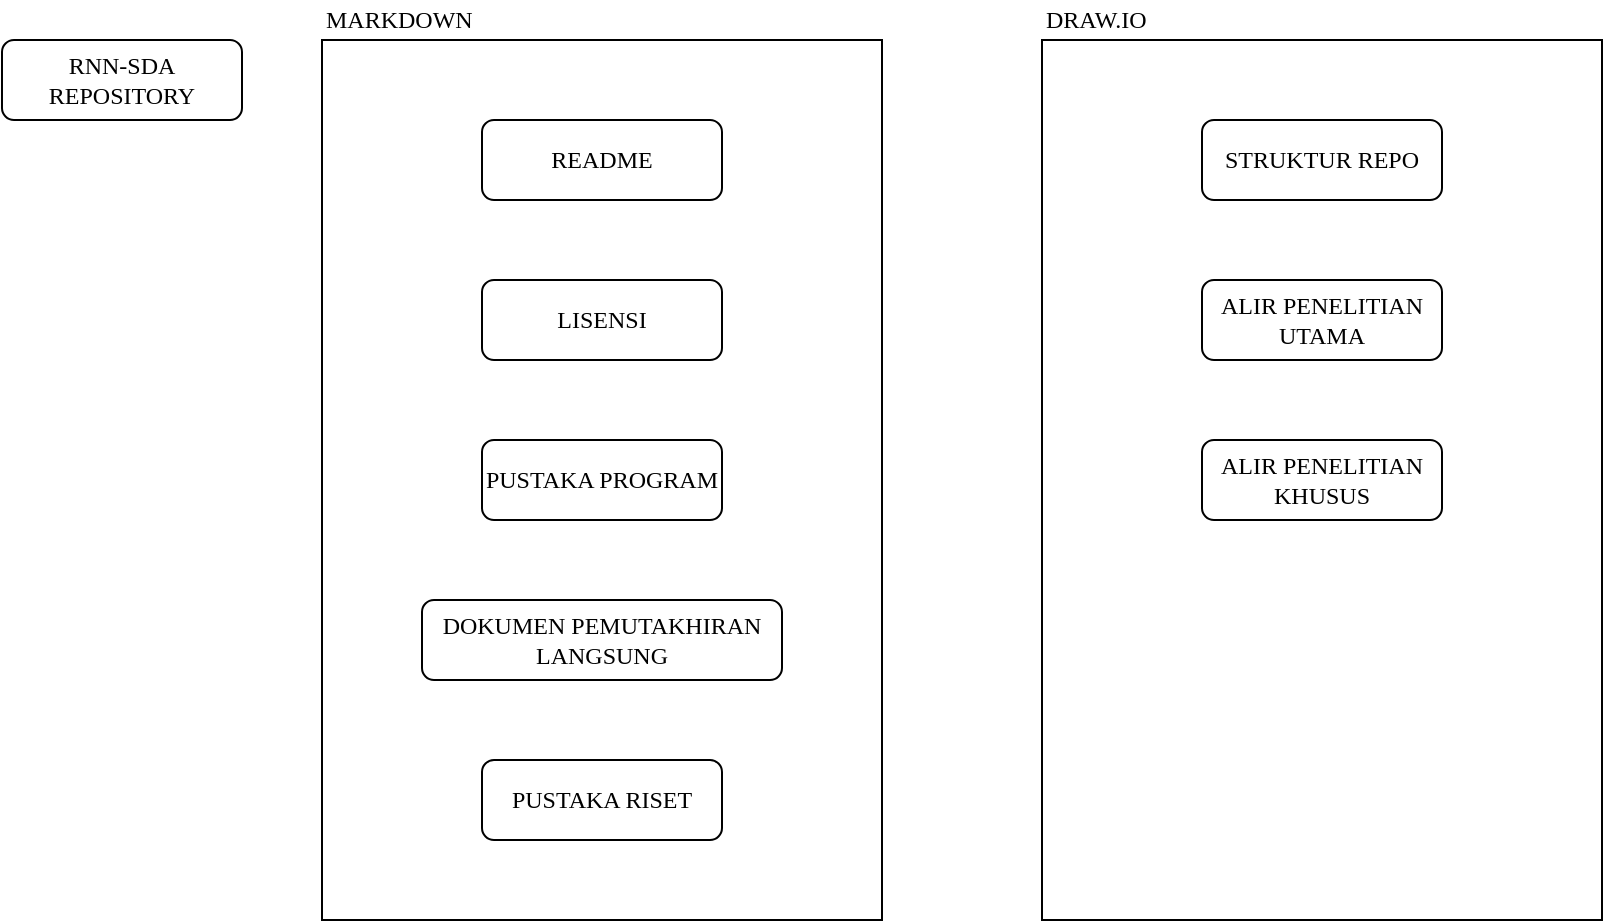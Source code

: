 <mxfile version="11.3.0" type="device" pages="1"><diagram id="WsV4DvsCJKzDgnnjR1ib" name="Page-1"><mxGraphModel dx="1072" dy="802" grid="1" gridSize="10" guides="1" tooltips="1" connect="1" arrows="1" fold="1" page="1" pageScale="1" pageWidth="1169" pageHeight="827" math="0" shadow="0"><root><mxCell id="0"/><mxCell id="1" parent="0"/><mxCell id="7DfBooT5JAprz6Ow0JX1-1" value="" style="rounded=0;whiteSpace=wrap;html=1;fillColor=none;movable=0;resizable=0;rotatable=0;deletable=0;editable=0;connectable=0;" vertex="1" parent="1"><mxGeometry x="240" y="80" width="280" height="440" as="geometry"/></mxCell><mxCell id="tVjcMrJThBI30inREM6i-1" value="RNN-SDA REPOSITORY" style="rounded=1;whiteSpace=wrap;html=1;fontFamily=Verdana;" parent="1" vertex="1"><mxGeometry x="80" y="80" width="120" height="40" as="geometry"/></mxCell><mxCell id="tVjcMrJThBI30inREM6i-2" value="README" style="rounded=1;whiteSpace=wrap;html=1;fontFamily=Verdana;" parent="1" vertex="1"><mxGeometry x="320" y="120" width="120" height="40" as="geometry"/></mxCell><mxCell id="tVjcMrJThBI30inREM6i-3" value="DOKUMEN PEMUTAKHIRAN LANGSUNG" style="rounded=1;whiteSpace=wrap;html=1;fontFamily=Verdana;" parent="1" vertex="1"><mxGeometry x="290" y="360" width="180" height="40" as="geometry"/></mxCell><mxCell id="tVjcMrJThBI30inREM6i-4" value="LISENSI" style="rounded=1;whiteSpace=wrap;html=1;fontFamily=Verdana;" parent="1" vertex="1"><mxGeometry x="320" y="200" width="120" height="40" as="geometry"/></mxCell><mxCell id="7DfBooT5JAprz6Ow0JX1-2" value="MARKDOWN" style="text;html=1;strokeColor=none;fillColor=none;align=left;verticalAlign=middle;whiteSpace=wrap;rounded=0;fontFamily=Verdana;" vertex="1" parent="1"><mxGeometry x="240" y="60" width="80" height="20" as="geometry"/></mxCell><mxCell id="7DfBooT5JAprz6Ow0JX1-5" value="PUSTAKA PROGRAM" style="rounded=1;whiteSpace=wrap;html=1;fontFamily=Verdana;" vertex="1" parent="1"><mxGeometry x="320" y="280" width="120" height="40" as="geometry"/></mxCell><mxCell id="7DfBooT5JAprz6Ow0JX1-6" value="PUSTAKA RISET" style="rounded=1;whiteSpace=wrap;html=1;fontFamily=Verdana;" vertex="1" parent="1"><mxGeometry x="320" y="440" width="120" height="40" as="geometry"/></mxCell><mxCell id="7DfBooT5JAprz6Ow0JX1-8" value="" style="rounded=0;whiteSpace=wrap;html=1;fillColor=none;movable=0;resizable=0;rotatable=0;deletable=0;editable=0;connectable=0;" vertex="1" parent="1"><mxGeometry x="600" y="80" width="280" height="440" as="geometry"/></mxCell><mxCell id="7DfBooT5JAprz6Ow0JX1-12" value="DRAW.IO" style="text;html=1;strokeColor=none;fillColor=none;align=left;verticalAlign=middle;whiteSpace=wrap;rounded=0;fontFamily=Verdana;" vertex="1" parent="1"><mxGeometry x="600" y="60" width="80" height="20" as="geometry"/></mxCell><mxCell id="7DfBooT5JAprz6Ow0JX1-15" value="STRUKTUR REPO" style="rounded=1;whiteSpace=wrap;html=1;fontFamily=Verdana;" vertex="1" parent="1"><mxGeometry x="680" y="120" width="120" height="40" as="geometry"/></mxCell><mxCell id="7DfBooT5JAprz6Ow0JX1-16" value="ALIR PENELITIAN UTAMA" style="rounded=1;whiteSpace=wrap;html=1;fontFamily=Verdana;" vertex="1" parent="1"><mxGeometry x="680" y="200" width="120" height="40" as="geometry"/></mxCell><mxCell id="7DfBooT5JAprz6Ow0JX1-17" value="ALIR PENELITIAN KHUSUS" style="rounded=1;whiteSpace=wrap;html=1;fontFamily=Verdana;" vertex="1" parent="1"><mxGeometry x="680" y="280" width="120" height="40" as="geometry"/></mxCell></root></mxGraphModel></diagram></mxfile>